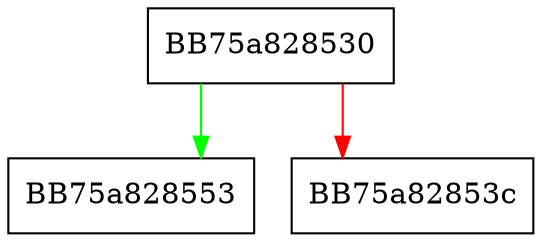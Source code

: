 digraph GetBmSigQuery {
  node [shape="box"];
  graph [splines=ortho];
  BB75a828530 -> BB75a828553 [color="green"];
  BB75a828530 -> BB75a82853c [color="red"];
}